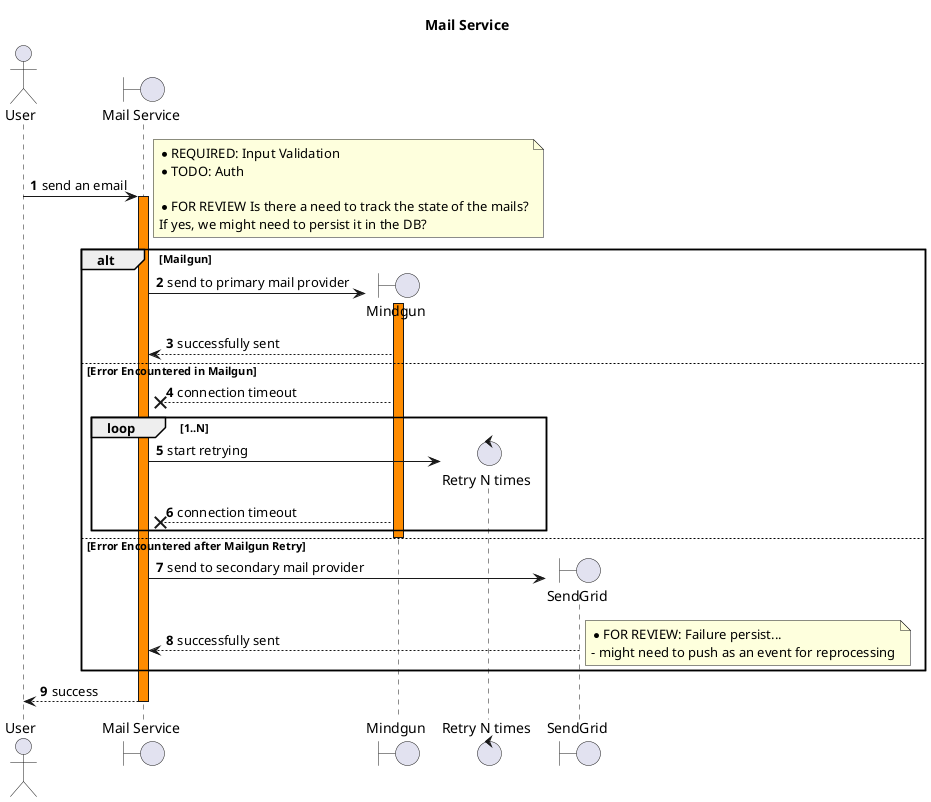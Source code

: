 @startuml
autonumber

title "Mail Service"

actor "User" as u
boundary "Mail Service" as mail

u -> mail : send an email 
activate mail #Darkorange

note right    
    * REQUIRED: Input Validation 
    * TODO: Auth

    * FOR REVIEW Is there a need to track the state of the mails?
    If yes, we might need to persist it in the DB?
end note

alt Mailgun 
    create boundary Mindgun as mg
    mail -> mg : send to primary mail provider
    activate mg #Darkorange
        mail <-- mg : successfully sent
else Error Encountered in Mailgun
        mail X<-- mg : connection timeout
        create control "Retry N times" as retry
        loop 1..N
            mail -> retry : start retrying
            mail X<-- mg : connection timeout
        end
   deactivate mg
else Error Encountered after Mailgun Retry
    create boundary SendGrid as sg 
        mail -> sg : send to secondary mail provider
        mail <-- sg : successfully sent
    note right
        * FOR REVIEW: Failure persist...
        - might need to push as an event for reprocessing
    end note
end
u <-- mail : success
deactivate mail
@enduml
